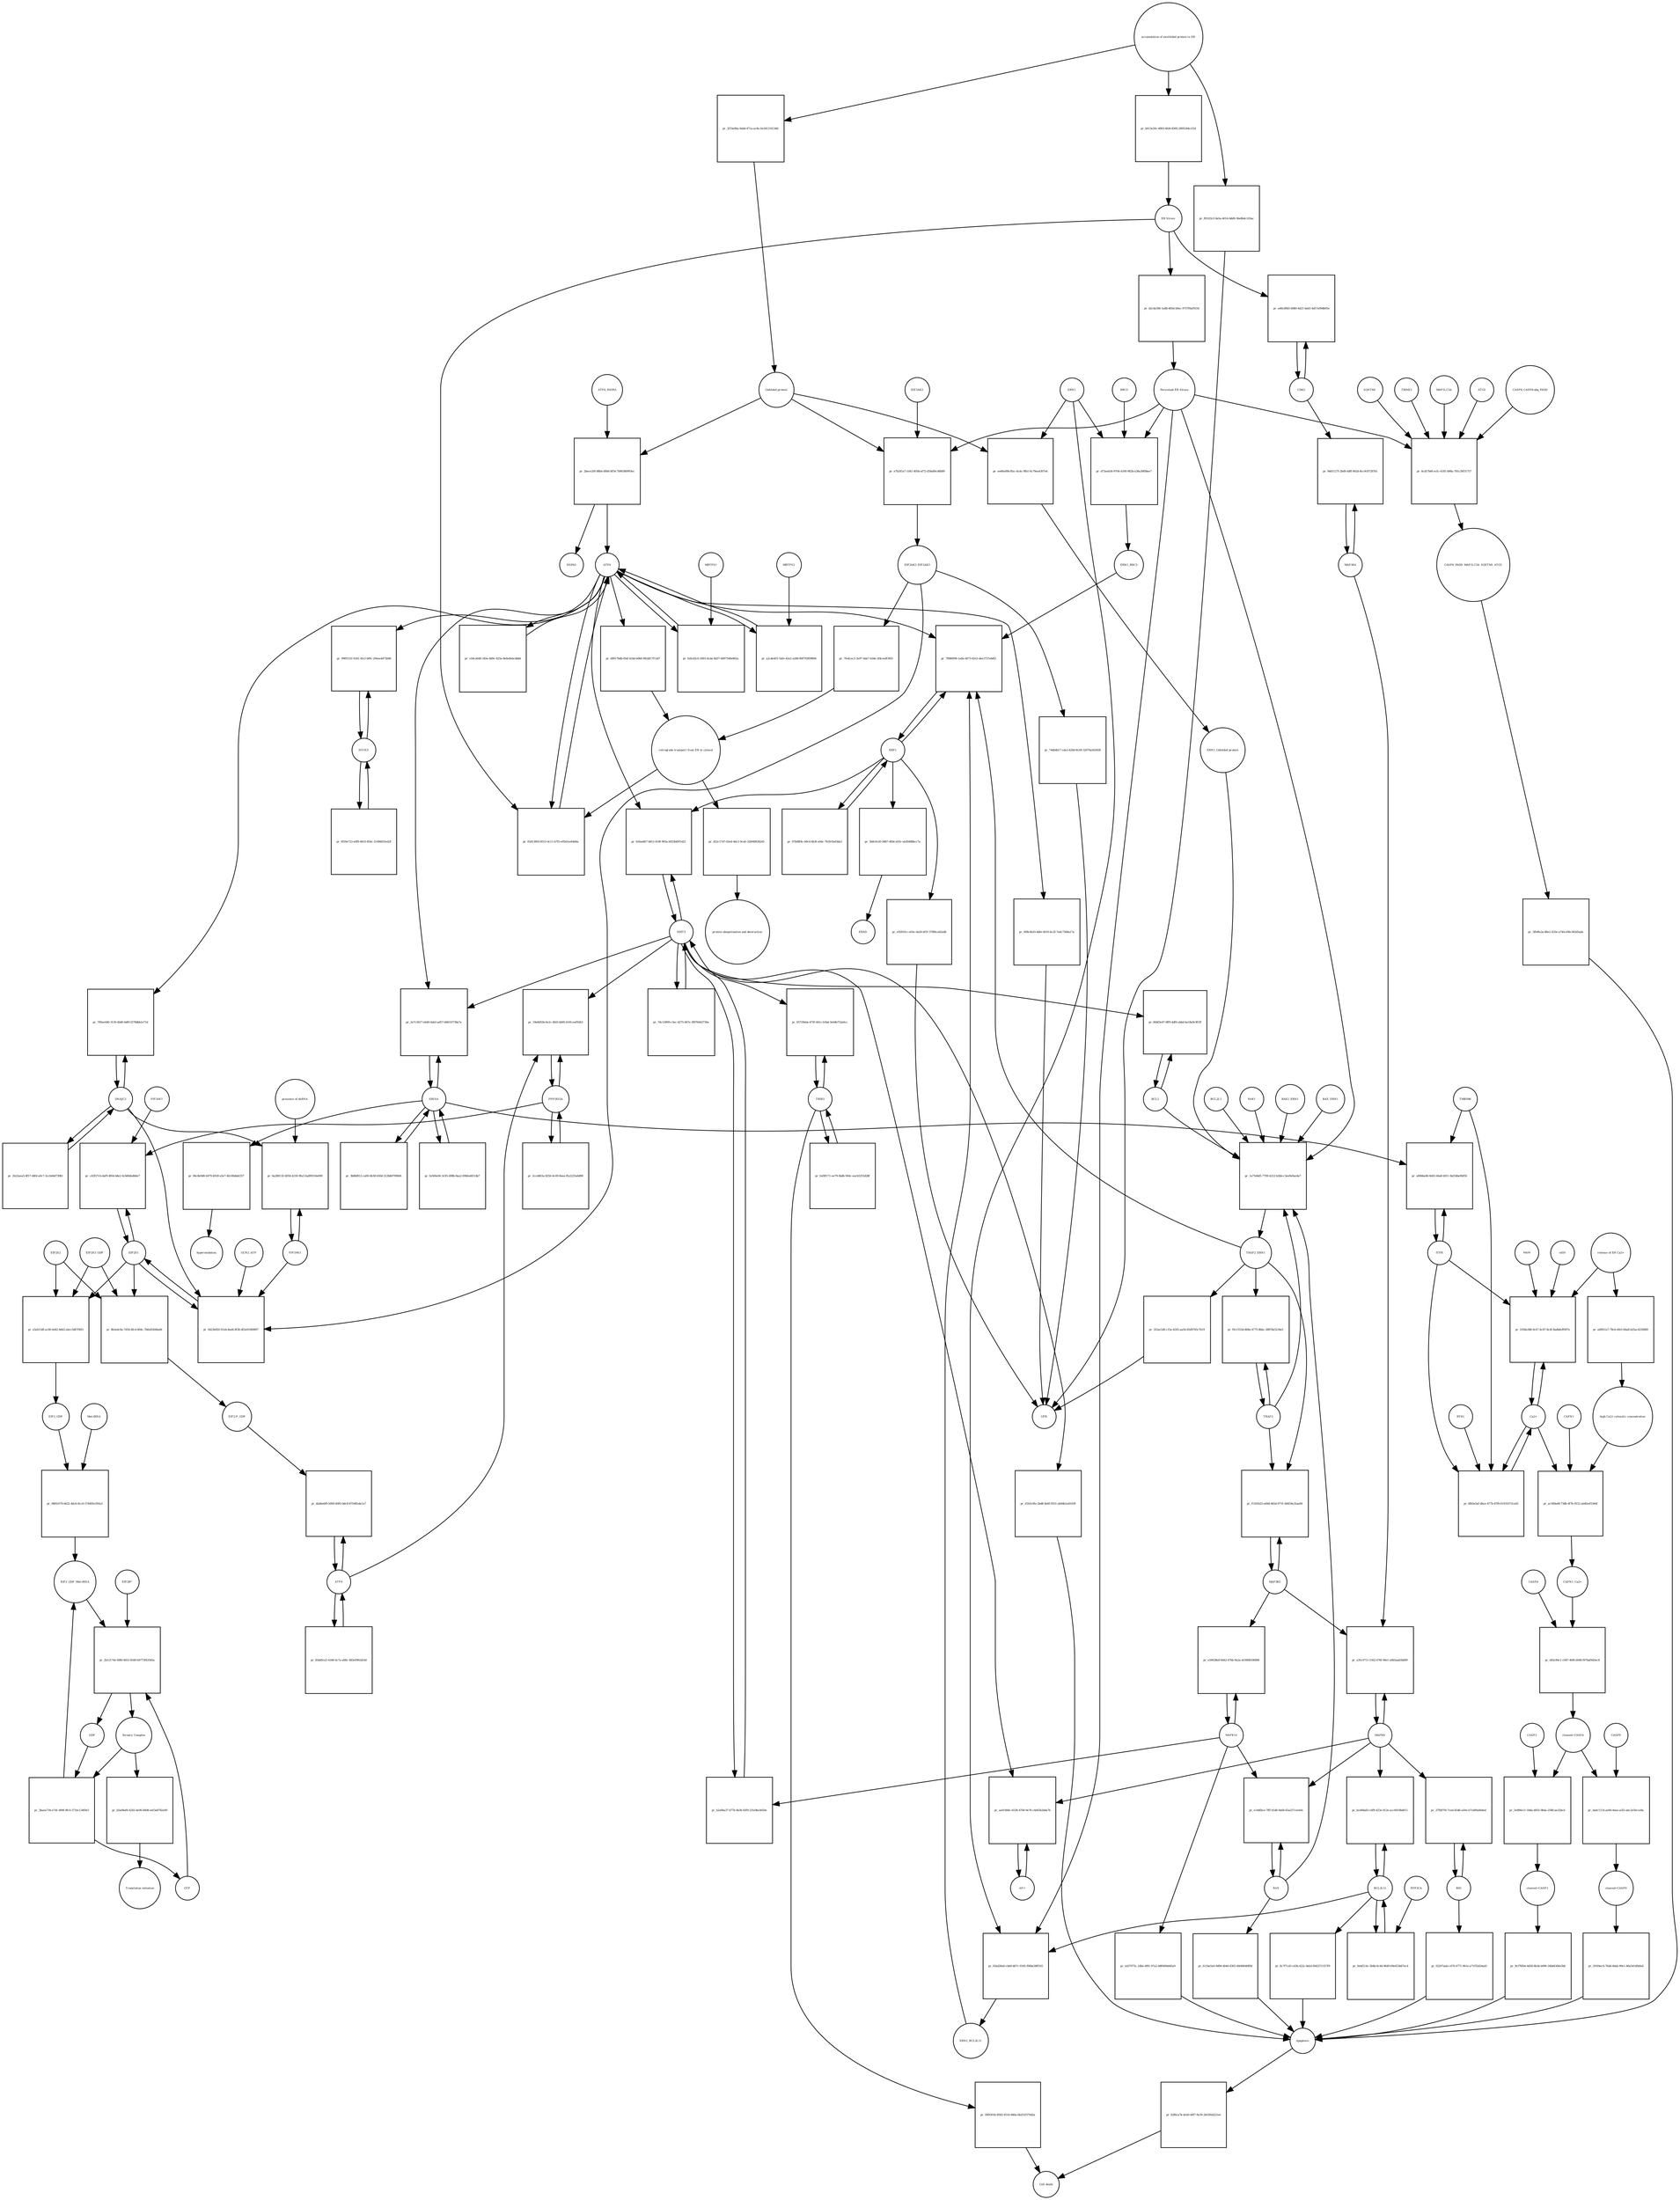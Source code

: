 strict digraph  {
ATF6_HSPA5 [annotation="", bipartite=0, cls=complex, fontsize=4, label=ATF6_HSPA5, shape=circle];
"pr_2bece20f-88b4-480d-bf54-7b90380993ec" [annotation="", bipartite=1, cls=process, fontsize=4, label="pr_2bece20f-88b4-480d-bf54-7b90380993ec", shape=square];
ATF6 [annotation="urn_miriam_hgnc.symbol_ATF6", bipartite=0, cls=macromolecule, fontsize=4, label=ATF6, shape=circle];
HSPA5 [annotation="urn_miriam_hgnc.symbol_HSPA5", bipartite=0, cls=macromolecule, fontsize=4, label=HSPA5, shape=circle];
"Unfolded protein" [annotation="", bipartite=0, cls=macromolecule, fontsize=4, label="Unfolded protein", shape=circle];
ERN1 [annotation="urn_miriam_hgnc.symbol_ERN1", bipartite=0, cls=macromolecule, fontsize=4, label=ERN1, shape=circle];
"pr_ee66e09b-ffac-4cdc-9fb1-6c79ea4307e4" [annotation="", bipartite=1, cls=process, fontsize=4, label="pr_ee66e09b-ffac-4cdc-9fb1-6c79ea4307e4", shape=square];
"ERN1_Unfolded protein" [annotation="", bipartite=0, cls=complex, fontsize=4, label="ERN1_Unfolded protein", shape=circle];
EIF2AK3_EIF2AK3 [annotation="", bipartite=0, cls=complex, fontsize=4, label=EIF2AK3_EIF2AK3, shape=circle];
"pr_7fe4cac3-2e97-4de7-b34e-2f4ceeff3f63" [annotation="", bipartite=1, cls=process, fontsize=4, label="pr_7fe4cac3-2e97-4de7-b34e-2f4ceeff3f63", shape=square];
"retrograde transport from ER to cytosol" [annotation="", bipartite=0, cls=phenotype, fontsize=4, label="retrograde transport from ER to cytosol", shape=circle];
"pr_d9917bdb-f0af-424d-b0b0-982df17f13d7" [annotation="", bipartite=1, cls=process, fontsize=4, label="pr_d9917bdb-f0af-424d-b0b0-982df17f13d7", shape=square];
"pr_d22c17d7-02e4-4dc2-9ca6-32b949f282d5" [annotation="", bipartite=1, cls=process, fontsize=4, label="pr_d22c17d7-02e4-4dc2-9ca6-32b949f282d5", shape=square];
"protein ubiquitination and destruction" [annotation="", bipartite=0, cls=phenotype, fontsize=4, label="protein ubiquitination and destruction", shape=circle];
"pr_1a75d4d5-7709-4212-b2bb-c3ea9e0ae4a7" [annotation="", bipartite=1, cls=process, fontsize=4, label="pr_1a75d4d5-7709-4212-b2bb-c3ea9e0ae4a7", shape=square];
TRAF2_ERN1 [annotation="", bipartite=0, cls=complex, fontsize=4, label=TRAF2_ERN1, shape=circle];
BAK1_ERN1 [annotation="", bipartite=0, cls=complex, fontsize=4, label=BAK1_ERN1, shape=circle];
BAX_ERN1 [annotation="", bipartite=0, cls=complex, fontsize=4, label=BAX_ERN1, shape=circle];
BCL2 [annotation="urn_miriam_hgnc.symbol_BCL2", bipartite=0, cls="nucleic acid feature", fontsize=4, label=BCL2, shape=circle];
BCL2L1 [annotation="urn_miriam_hgnc.symbol_BCL2L1", bipartite=0, cls=macromolecule, fontsize=4, label=BCL2L1, shape=circle];
"Persistant ER Stress" [annotation="", bipartite=0, cls=phenotype, fontsize=4, label="Persistant ER Stress", shape=circle];
BAX [annotation="urn_miriam_hgnc.symbol_BAX", bipartite=0, cls=macromolecule, fontsize=4, label=BAX, shape=circle];
BAK1 [annotation="urn_miriam_hgnc.symbol_BAK1", bipartite=0, cls=macromolecule, fontsize=4, label=BAK1, shape=circle];
TRAF2 [annotation="urn_miriam_hgnc.symbol_TRAF2", bipartite=0, cls=macromolecule, fontsize=4, label=TRAF2, shape=circle];
XBP1 [annotation="urn_miriam_hgnc.symbol_XBP1", bipartite=0, cls=macromolecule, fontsize=4, label=XBP1, shape=circle];
"pr_7f886996-1a8a-4073-82e3-dee3737eb0f2" [annotation="", bipartite=1, cls=process, fontsize=4, label="pr_7f886996-1a8a-4073-82e3-dee3737eb0f2", shape=square];
ERN1_BBC3 [annotation="", bipartite=0, cls=complex, fontsize=4, label=ERN1_BBC3, shape=circle];
ERN1_BCL2L11 [annotation="", bipartite=0, cls=complex, fontsize=4, label=ERN1_BCL2L11, shape=circle];
"pr_97b08f4c-b9c4-4b3f-a0dc-7b341fa63de2" [annotation="", bipartite=1, cls=process, fontsize=4, label="pr_97b08f4c-b9c4-4b3f-a0dc-7b341fa63de2", shape=square];
"pr_3b8c6cd5-9487-4fb4-a93c-ab30488bcc7a" [annotation="", bipartite=1, cls=process, fontsize=4, label="pr_3b8c6cd5-9487-4fb4-a93c-ab30488bcc7a", shape=square];
ERAD [annotation="", bipartite=0, cls=phenotype, fontsize=4, label=ERAD, shape=circle];
"pr_e9291fcc-d1bc-4a50-bf1f-37f80ca42ed6" [annotation="", bipartite=1, cls=process, fontsize=4, label="pr_e9291fcc-d1bc-4a50-bf1f-37f80ca42ed6", shape=square];
UPR [annotation="", bipartite=0, cls=phenotype, fontsize=4, label=UPR, shape=circle];
"pr_f0c1555d-808a-4775-8bbc-38878a5234e5" [annotation="", bipartite=1, cls=process, fontsize=4, label="pr_f0c1555d-808a-4775-8bbc-38878a5234e5", shape=square];
MAPK8 [annotation="urn_miriam_hgnc.symbol_MAPK8", bipartite=0, cls=macromolecule, fontsize=4, label=MAPK8, shape=circle];
"pr_a35c9711-1562-476f-96e1-a0b5aab5bd99" [annotation="", bipartite=1, cls=process, fontsize=4, label="pr_a35c9711-1562-476f-96e1-a0b5aab5bd99", shape=square];
MAP3K4 [annotation="urn_miriam_hgnc.symbol_MAP3K4", bipartite=0, cls=macromolecule, fontsize=4, label=MAP3K4, shape=circle];
MAP3K5 [annotation="urn_miriam_hgnc.symbol_MAP3K5", bipartite=0, cls=macromolecule, fontsize=4, label=MAP3K5, shape=circle];
MAPK14 [annotation="urn_miriam_hgnc.symbol_MAPK14", bipartite=0, cls=macromolecule, fontsize=4, label=MAPK14, shape=circle];
"pr_e59638e8-8442-476b-9a2a-dc9498198498" [annotation="", bipartite=1, cls=process, fontsize=4, label="pr_e59638e8-8442-476b-9a2a-dc9498198498", shape=square];
"pr_ed37975c-1dbe-4f81-97a2-b8f669dd45a9" [annotation="", bipartite=1, cls=process, fontsize=4, label="pr_ed37975c-1dbe-4f81-97a2-b8f669dd45a9", shape=square];
Apoptosis [annotation="", bipartite=0, cls=phenotype, fontsize=4, label=Apoptosis, shape=circle];
DDIT3 [annotation="urn_miriam_hgnc.symbol_DDIT3", bipartite=0, cls=macromolecule, fontsize=4, label=DDIT3, shape=circle];
"pr_b2a9ba37-477b-4b36-83f9-21fa9bcb650e" [annotation="", bipartite=1, cls=process, fontsize=4, label="pr_b2a9ba37-477b-4b36-83f9-21fa9bcb650e", shape=square];
"pr_d1b3c0fa-2bd8-4e6f-9551-ab94b1a41658" [annotation="", bipartite=1, cls=process, fontsize=4, label="pr_d1b3c0fa-2bd8-4e6f-9551-ab94b1a41658", shape=square];
"pr_844f3e47-6ff9-4df0-abbd-ba18a9c9f1ff" [annotation="", bipartite=1, cls=process, fontsize=4, label="pr_844f3e47-6ff9-4df0-abbd-ba18a9c9f1ff", shape=square];
"pr_65d13850-8515-4c11-b7f5-e95d1ee64d4a" [annotation="", bipartite=1, cls=process, fontsize=4, label="pr_65d13850-8515-4c11-b7f5-e95d1ee64d4a", shape=square];
"ER Stress" [annotation="", bipartite=0, cls=phenotype, fontsize=4, label="ER Stress", shape=circle];
"pr_fe6cd2c6-2693-4cda-8d37-d097548e862a" [annotation="", bipartite=1, cls=process, fontsize=4, label="pr_fe6cd2c6-2693-4cda-8d37-d097548e862a", shape=square];
MBTPS1 [annotation="urn_miriam_hgnc.symbol_MBTPS1", bipartite=0, cls=macromolecule, fontsize=4, label=MBTPS1, shape=circle];
"pr_a2cde401-5efe-42e2-a28b-80f793f09894" [annotation="", bipartite=1, cls=process, fontsize=4, label="pr_a2cde401-5efe-42e2-a28b-80f793f09894", shape=square];
MBTPS2 [annotation="urn_miriam_hgnc.symbol_MBTPS2", bipartite=0, cls=macromolecule, fontsize=4, label=MBTPS2, shape=circle];
"pr_c04ca648-345e-4d9c-825a-8e6e8ebcdddd" [annotation="", bipartite=1, cls=process, fontsize=4, label="pr_c04ca648-345e-4d9c-825a-8e6e8ebcdddd", shape=square];
"pr_7dc12909-c3ec-4275-847e-3f876442730a" [annotation="", bipartite=1, cls=process, fontsize=4, label="pr_7dc12909-c3ec-4275-847e-3f876442730a", shape=square];
"pr_fe6aa867-b812-418f-903a-b923b85f1d21" [annotation="", bipartite=1, cls=process, fontsize=4, label="pr_fe6aa867-b812-418f-903a-b923b85f1d21", shape=square];
EIF2S1 [annotation="urn_miriam_hgnc.symbol_EIF2S1", bipartite=0, cls=macromolecule, fontsize=4, label=EIF2S1, shape=circle];
"pr_0423b920-91eb-4ed4-8f36-df2e91069897" [annotation="", bipartite=1, cls=process, fontsize=4, label="pr_0423b920-91eb-4ed4-8f36-df2e91069897", shape=square];
GCN2_ATP [annotation="", bipartite=0, cls=complex, fontsize=4, label=GCN2_ATP, shape=circle];
EIF2AK2 [annotation="urn_miriam_hgnc.symbol_EIF2AK2", bipartite=0, cls=macromolecule, fontsize=4, label=EIF2AK2, shape=circle];
DNAJC3 [annotation="urn_miriam_hgnc.symbol_DNAJC3", bipartite=0, cls=macromolecule, fontsize=4, label=DNAJC3, shape=circle];
EIF2S2 [annotation="urn_miriam_hgnc.symbol_EIF2S2", bipartite=0, cls=macromolecule, fontsize=4, label=EIF2S2, shape=circle];
"pr_a5e615df-ec00-4d42-b6d2-ebcc5d67f493" [annotation="", bipartite=1, cls=process, fontsize=4, label="pr_a5e615df-ec00-4d42-b6d2-ebcc5d67f493", shape=square];
EIF2S3_GDP [annotation="", bipartite=0, cls=complex, fontsize=4, label=EIF2S3_GDP, shape=circle];
EIF2_GDP [annotation="", bipartite=0, cls=complex, fontsize=4, label=EIF2_GDP, shape=circle];
"EIF2_GDP_Met-tRNA" [annotation="", bipartite=0, cls=complex, fontsize=4, label="EIF2_GDP_Met-tRNA", shape=circle];
"pr_2b12174e-00f6-4815-8349-b9773f43565a" [annotation="", bipartite=1, cls=process, fontsize=4, label="pr_2b12174e-00f6-4815-8349-b9773f43565a", shape=square];
"Ternary Complex" [annotation="", bipartite=0, cls=complex, fontsize=4, label="Ternary Complex", shape=circle];
"EIF2B*" [annotation="", bipartite=0, cls=complex, fontsize=4, label="EIF2B*", shape=circle];
GTP [annotation="urn_miriam_obo.chebi_CHEBI%3A57600", bipartite=0, cls="simple chemical", fontsize=4, label=GTP, shape=circle];
GDP [annotation="urn_miriam_obo.chebi_CHEBI%3A65180", bipartite=0, cls="simple chemical", fontsize=4, label=GDP, shape=circle];
"pr_3baea734-e7d1-499f-9fc0-371bc134f0e5" [annotation="", bipartite=1, cls=process, fontsize=4, label="pr_3baea734-e7d1-499f-9fc0-371bc134f0e5", shape=square];
ATF4 [annotation="urn_miriam_hgnc.symbol_ATF4", bipartite=0, cls=macromolecule, fontsize=4, label=ATF4, shape=circle];
"pr_dab6e6f9-5000-4083-bdc8-8754ffede1a7" [annotation="", bipartite=1, cls=process, fontsize=4, label="pr_dab6e6f9-5000-4083-bdc8-8754ffede1a7", shape=square];
"EIF2-P_GDP" [annotation="", bipartite=0, cls=complex, fontsize=4, label="EIF2-P_GDP", shape=circle];
"pr_85dd0ca5-4346-4c7a-a68c-483e0992dcb0" [annotation="", bipartite=1, cls=process, fontsize=4, label="pr_85dd0ca5-4346-4c7a-a68c-483e0992dcb0", shape=square];
PPP1R15A [annotation="urn_miriam_hgnc.symbol_PPP1R15A", bipartite=0, cls=macromolecule, fontsize=4, label=PPP1R15A, shape=circle];
"pr_19e8d55b-6e1c-4fd3-bb95-fe91ceef92b3" [annotation="", bipartite=1, cls=process, fontsize=4, label="pr_19e8d55b-6e1c-4fd3-bb95-fe91ceef92b3", shape=square];
"pr_2ccd463a-8256-4c49-8eea-ffa2225a6d98" [annotation="", bipartite=1, cls=process, fontsize=4, label="pr_2ccd463a-8256-4c49-8eea-ffa2225a6d98", shape=square];
"pr_b5a08af6-4283-4e96-8408-eef3a8782a99" [annotation="", bipartite=1, cls=process, fontsize=4, label="pr_b5a08af6-4283-4e96-8408-eef3a8782a99", shape=square];
"Translation initiation" [annotation="", bipartite=0, cls=phenotype, fontsize=4, label="Translation initiation", shape=circle];
"pr_f1501b25-a69d-465d-9731-8d459a35ae84" [annotation="", bipartite=1, cls=process, fontsize=4, label="pr_f1501b25-a69d-465d-9731-8d459a35ae84", shape=square];
ERO1A [annotation="urn_miriam_hgnc.symbol_ERO1A", bipartite=0, cls=macromolecule, fontsize=4, label=ERO1A, shape=circle];
"pr_2e7c5617-eb40-4ab3-ad57-b8431f738a7a" [annotation="", bipartite=1, cls=process, fontsize=4, label="pr_2e7c5617-eb40-4ab3-ad57-b8431f738a7a", shape=square];
"pr_fa566e04-3c85-498b-8aa2-69bfad4514b7" [annotation="", bipartite=1, cls=process, fontsize=4, label="pr_fa566e04-3c85-498b-8aa2-69bfad4514b7", shape=square];
"pr_c43f27cb-daf9-4f64-b8e2-6cb60da4b6e7" [annotation="", bipartite=1, cls=process, fontsize=4, label="pr_c43f27cb-daf9-4f64-b8e2-6cb60da4b6e7", shape=square];
EIF2AK1 [annotation="urn_miriam_hgnc.symbol_EIF2AK1", bipartite=0, cls=macromolecule, fontsize=4, label=EIF2AK1, shape=circle];
"pr_e14dfbce-7fff-41d0-9a6b-65a257ceefeb" [annotation="", bipartite=1, cls=process, fontsize=4, label="pr_e14dfbce-7fff-41d0-9a6b-65a257ceefeb", shape=square];
"pr_611be5e0-9d94-4b44-8305-4bf48640ffbf" [annotation="", bipartite=1, cls=process, fontsize=4, label="pr_611be5e0-9d94-4b44-8305-4bf48640ffbf", shape=square];
"Ca2+" [annotation="urn_miriam_obo.chebi_CHEBI%3A29108", bipartite=0, cls="simple chemical", fontsize=4, label="Ca2+", shape=circle];
"pr_1058a388-0c67-4c87-8c4f-8adbdcff097e" [annotation="", bipartite=1, cls=process, fontsize=4, label="pr_1058a388-0c67-4c87-8c4f-8adbdcff097e", shape=square];
"release of ER Ca2+" [annotation="", bipartite=0, cls=phenotype, fontsize=4, label="release of ER Ca2+", shape=circle];
ITPR [annotation="urn_miriam_hgnc.symbol_ITPR1|urn_miriam_hgnc.symbol_ITPR2|urn_miriam_hgnc.symbol_ITPR3", bipartite=0, cls=macromolecule, fontsize=4, label=ITPR, shape=circle];
MAM [annotation="", bipartite=0, cls=phenotype, fontsize=4, label=MAM, shape=circle];
s619 [annotation="", bipartite=0, cls=complex, fontsize=4, label=s619, shape=circle];
"pr_9dd1127f-2bd9-4dff-802d-8cc9c87287b1" [annotation="", bipartite=1, cls=process, fontsize=4, label="pr_9dd1127f-2bd9-4dff-802d-8cc9c87287b1", shape=square];
CDK5 [annotation="urn_miriam_hgnc.symbol_CDK5", bipartite=0, cls=macromolecule, fontsize=4, label=CDK5, shape=circle];
"pr_ed6cd9b5-b086-4d21-beb5-4d57a99db95e" [annotation="", bipartite=1, cls="uncertain process", fontsize=4, label="pr_ed6cd9b5-b086-4d21-beb5-4d57a99db95e", shape=square];
"pr_62f6ca7b-dcb0-40f7-9e30-2fe595d221ee" [annotation="", bipartite=1, cls=process, fontsize=4, label="pr_62f6ca7b-dcb0-40f7-9e30-2fe595d221ee", shape=square];
"Cell death" [annotation="", bipartite=0, cls=phenotype, fontsize=4, label="Cell death", shape=circle];
"pr_6fb5e5af-dbce-477b-87f6-61931072ca92" [annotation="", bipartite=1, cls=process, fontsize=4, label="pr_6fb5e5af-dbce-477b-87f6-61931072ca92", shape=square];
TMBIM6 [annotation="urn_miriam_hgnc.symbol_TMBIM6", bipartite=0, cls=macromolecule, fontsize=4, label=TMBIM6, shape=circle];
RYR1 [annotation="urn_miriam_hgnc.symbol_RYR1", bipartite=0, cls=macromolecule, fontsize=4, label=RYR1, shape=circle];
EIF2AK3 [annotation="urn_miriam_hgnc.symbol_EIF2AK3", bipartite=0, cls=macromolecule, fontsize=4, label=EIF2AK3, shape=circle];
"pr_e7b241a7-1d41-405b-af72-d58a80cd6b89" [annotation="", bipartite=1, cls=process, fontsize=4, label="pr_e7b241a7-1d41-405b-af72-d58a80cd6b89", shape=square];
"pr_84c8e9d6-4479-4928-a5e7-4b149ddaf257" [annotation="", bipartite=1, cls=process, fontsize=4, label="pr_84c8e9d6-4479-4928-a5e7-4b149ddaf257", shape=square];
hyperoxidation [annotation="", bipartite=0, cls=phenotype, fontsize=4, label=hyperoxidation, shape=circle];
"pr_3b8bf812-ca00-4b38-b50d-312b8d709666" [annotation="", bipartite=1, cls=process, fontsize=4, label="pr_3b8bf812-ca00-4b38-b50d-312b8d709666", shape=square];
"pr_d2cda306-1a8b-485d-b9ac-9757f0af9334" [annotation="", bipartite=1, cls=process, fontsize=4, label="pr_d2cda306-1a8b-485d-b9ac-9757f0af9334", shape=square];
"CASP8_CASP8-ubq_FADD" [annotation="", bipartite=0, cls=complex, fontsize=4, label="CASP8_CASP8-ubq_FADD", shape=circle];
"pr_6cd57b6f-ecfc-4181-b98a-781c26f31757" [annotation="", bipartite=1, cls=process, fontsize=4, label="pr_6cd57b6f-ecfc-4181-b98a-781c26f31757", shape=square];
"SQSTM1 " [annotation="urn_miriam_hgnc.symbol_SQSTM1", bipartite=0, cls=macromolecule, fontsize=4, label="SQSTM1 ", shape=circle];
CASP8_FADD_MAP1LC3A_SQSTM1_ATG5 [annotation="", bipartite=0, cls=complex, fontsize=4, label=CASP8_FADD_MAP1LC3A_SQSTM1_ATG5, shape=circle];
TRIM13 [annotation="urn_miriam_hgnc.symbol_TRIM13", bipartite=0, cls=macromolecule, fontsize=4, label=TRIM13, shape=circle];
MAP1LC3A [annotation="urn_miriam_hgnc.symbol_MAP1LC3A", bipartite=0, cls=macromolecule, fontsize=4, label=MAP1LC3A, shape=circle];
ATG5 [annotation="urn_miriam_hgnc.symbol_ATG5", bipartite=0, cls=macromolecule, fontsize=4, label=ATG5, shape=circle];
"pr_5fb9fa2a-86e2-435e-a744-e96c382d5ada" [annotation="", bipartite=1, cls=process, fontsize=4, label="pr_5fb9fa2a-86e2-435e-a744-e96c382d5ada", shape=square];
"AP-1" [annotation="urn_miriam_hgnc.symbol_FOS|urn_miriam_hgnc.symbol_FOSB|urn_miriam_hgnc.symbol_FOSL1|urn_miriam_hgnc.symbol_FOSL2|urn_miriam_hgnc.symbol_JUN|urn_miriam_hgnc.symbol_JUNB|urn_miriam_hgnc.symbol_JUND", bipartite=0, cls=macromolecule, fontsize=4, label="AP-1", shape=circle];
"pr_aa9149dc-6538-4706-9e76-c4d43b3dda7b" [annotation="", bipartite=1, cls=process, fontsize=4, label="pr_aa9149dc-6538-4706-9e76-c4d43b3dda7b", shape=square];
"pr_6a288132-6058-4218-9fa3-fad99316e690" [annotation="", bipartite=1, cls=process, fontsize=4, label="pr_6a288132-6058-4218-9fa3-fad99316e690", shape=square];
"presence of dsRNA" [annotation="", bipartite=0, cls=phenotype, fontsize=4, label="presence of dsRNA", shape=circle];
"Met-tRNA" [annotation="urn_miriam_hgnc_HGNC%3A34779", bipartite=0, cls="nucleic acid feature", fontsize=4, label="Met-tRNA", shape=circle];
"pr_98f41070-6622-4dc6-8cc0-574405e393a3" [annotation="", bipartite=1, cls=process, fontsize=4, label="pr_98f41070-6622-4dc6-8cc0-574405e393a3", shape=square];
"pr_8b3edc4e-7d54-4fc4-804c-7b6e83448a48" [annotation="", bipartite=1, cls=process, fontsize=4, label="pr_8b3edc4e-7d54-4fc4-804c-7b6e83448a48", shape=square];
"accumulation of misfolded protein in ER" [annotation="", bipartite=0, cls=phenotype, fontsize=4, label="accumulation of misfolded protein in ER", shape=circle];
"pr_2f33a9ba-9abd-471a-ac4e-0a34121613dd" [annotation="", bipartite=1, cls=process, fontsize=4, label="pr_2f33a9ba-9abd-471a-ac4e-0a34121613dd", shape=square];
"pr_b013e20c-4893-4fe8-8360-2895244ccf1d" [annotation="", bipartite=1, cls=process, fontsize=4, label="pr_b013e20c-4893-4fe8-8360-2895244ccf1d", shape=square];
"pr_f831f2cf-0a5a-4014-b8d9-36e8b4c103ac" [annotation="", bipartite=1, cls=process, fontsize=4, label="pr_f831f2cf-0a5a-4014-b8d9-36e8b4c103ac", shape=square];
"pr_74db4b17-cda3-429d-8c69-32070a565658" [annotation="", bipartite=1, cls=process, fontsize=4, label="pr_74db4b17-cda3-429d-8c69-32070a565658", shape=square];
"pr_352ac5df-c15e-4245-aa54-85d9745c7b19" [annotation="", bipartite=1, cls=process, fontsize=4, label="pr_352ac5df-c15e-4245-aa54-85d9745c7b19", shape=square];
"pr_008c4b10-4dfe-4010-bc2f-7edc7368a17a" [annotation="", bipartite=1, cls=process, fontsize=4, label="pr_008c4b10-4dfe-4010-bc2f-7edc7368a17a", shape=square];
BCL2L11 [annotation="urn_miriam_hgnc.symbol_BCL2L11", bipartite=0, cls=macromolecule, fontsize=4, label=BCL2L11, shape=circle];
"pr_bcd48a83-c6f9-423e-912e-acc6019bd015" [annotation="", bipartite=1, cls=process, fontsize=4, label="pr_bcd48a83-c6f9-423e-912e-acc6019bd015", shape=square];
BID [annotation="urn_miriam_hgnc.symbol_BID", bipartite=0, cls=macromolecule, fontsize=4, label=BID, shape=circle];
"pr_37fb97f4-7ced-45d6-a50e-b7cb89a4b4ed" [annotation="", bipartite=1, cls=process, fontsize=4, label="pr_37fb97f4-7ced-45d6-a50e-b7cb89a4b4ed", shape=square];
"pr_8c7f7cd3-cd3b-422c-8eb3-fb4257c557f9" [annotation="", bipartite=1, cls=process, fontsize=4, label="pr_8c7f7cd3-cd3b-422c-8eb3-fb4257c557f9", shape=square];
"pr_02207aab-c476-4771-961e-a71f55d24ad3" [annotation="", bipartite=1, cls=process, fontsize=4, label="pr_02207aab-c476-4771-961e-a71f55d24ad3", shape=square];
"pr_63ad26a6-cbb9-467c-9345-f96ba38ff165" [annotation="", bipartite=1, cls=process, fontsize=4, label="pr_63ad26a6-cbb9-467c-9345-f96ba38ff165", shape=square];
"pr_d73aeb34-9704-4100-982b-a38a36f6bee7" [annotation="", bipartite=1, cls=process, fontsize=4, label="pr_d73aeb34-9704-4100-982b-a38a36f6bee7", shape=square];
BBC3 [annotation="urn_miriam_hgnc.symbol_BBC3", bipartite=0, cls=macromolecule, fontsize=4, label=BBC3, shape=circle];
"pr_0ebf214c-5b4b-4c44-9649-69e453b67ec4" [annotation="", bipartite=1, cls=process, fontsize=4, label="pr_0ebf214c-5b4b-4c44-9649-69e453b67ec4", shape=square];
PPP2CA [annotation="urn_miriam_hgnc.symbol_PPP2CA", bipartite=0, cls=macromolecule, fontsize=4, label=PPP2CA, shape=circle];
TRIB3 [annotation="urn_miriam_hgnc.symbol_TRIB3", bipartite=0, cls=macromolecule, fontsize=4, label=TRIB3, shape=circle];
"pr_65729ebe-475f-441c-b1bd-3eb4b752a0cc" [annotation="", bipartite=1, cls=process, fontsize=4, label="pr_65729ebe-475f-441c-b1bd-3eb4b752a0cc", shape=square];
"pr_fa09f171-ee79-4bdb-944c-eacb5255d28f" [annotation="", bipartite=1, cls=process, fontsize=4, label="pr_fa09f171-ee79-4bdb-944c-eacb5255d28f", shape=square];
"pr_f4f9301b-8582-4516-846a-6b251f370d2a" [annotation="", bipartite=1, cls=process, fontsize=4, label="pr_f4f9301b-8582-4516-846a-6b251f370d2a", shape=square];
"pr_a0f851a7-78cb-40cf-84a8-b25ac4250689" [annotation="", bipartite=1, cls=process, fontsize=4, label="pr_a0f851a7-78cb-40cf-84a8-b25ac4250689", shape=square];
"high Ca2+ cytosolic concentration" [annotation="", bipartite=0, cls=phenotype, fontsize=4, label="high Ca2+ cytosolic concentration", shape=circle];
"pr_785ee440-3130-4b40-bdf0-f278dbb1e71d" [annotation="", bipartite=1, cls=process, fontsize=4, label="pr_785ee440-3130-4b40-bdf0-f278dbb1e71d", shape=square];
"pr_2b22aea5-4f57-46fd-a0c7-3ccb44d739fd" [annotation="", bipartite=1, cls=process, fontsize=4, label="pr_2b22aea5-4f57-46fd-a0c7-3ccb44d739fd", shape=square];
"pr_a80bbe46-6d43-44a8-b911-8af34be9bf56" [annotation="", bipartite=1, cls=process, fontsize=4, label="pr_a80bbe46-6d43-44a8-b911-8af34be9bf56", shape=square];
CASP4 [annotation="urn_miriam_hgnc.symbol_CASP4", bipartite=0, cls=macromolecule, fontsize=4, label=CASP4, shape=circle];
"pr_d45c84c1-c087-46f6-b046-f97baf9d3ec8" [annotation="", bipartite=1, cls=process, fontsize=4, label="pr_d45c84c1-c087-46f6-b046-f97baf9d3ec8", shape=square];
"cleaved~CASP4" [annotation="urn_miriam_hgnc.symbol_CASP4", bipartite=0, cls=macromolecule, fontsize=4, label="cleaved~CASP4", shape=circle];
"CAPN1_Ca2+" [annotation="", bipartite=0, cls=complex, fontsize=4, label="CAPN1_Ca2+", shape=circle];
CASP3 [annotation="urn_miriam_hgnc.symbol_CASP3", bipartite=0, cls=macromolecule, fontsize=4, label=CASP3, shape=circle];
"pr_3e896e11-1b8a-4855-9bda-258fcae32bcd" [annotation="", bipartite=1, cls=process, fontsize=4, label="pr_3e896e11-1b8a-4855-9bda-258fcae32bcd", shape=square];
"cleaved~CASP3" [annotation="urn_miriam_hgnc.symbol_CASP3", bipartite=0, cls=macromolecule, fontsize=4, label="cleaved~CASP3", shape=circle];
CASP9 [annotation="urn_miriam_hgnc.symbol_CSAP9", bipartite=0, cls=macromolecule, fontsize=4, label=CASP9, shape=circle];
"pr_dadc1114-ae84-4eea-a5f3-abc2e56cce8a" [annotation="", bipartite=1, cls=process, fontsize=4, label="pr_dadc1114-ae84-4eea-a5f3-abc2e56cce8a", shape=square];
"cleaved~CASP9" [annotation="urn_miriam_hgnc.symbol_CASP9", bipartite=0, cls=macromolecule, fontsize=4, label="cleaved~CASP9", shape=circle];
CAPN1 [annotation="urn_miriam_hgnc.symbol_CAPN1", bipartite=0, cls=macromolecule, fontsize=4, label=CAPN1, shape=circle];
"pr_ac369a48-73db-4f7b-9152-ab4feef5344f" [annotation="", bipartite=1, cls=process, fontsize=4, label="pr_ac369a48-73db-4f7b-9152-ab4feef5344f", shape=square];
"pr_9cf76fb4-4d58-4b3d-b996-348d4306e5b6" [annotation="", bipartite=1, cls=process, fontsize=4, label="pr_9cf76fb4-4d58-4b3d-b996-348d4306e5b6", shape=square];
"pr_291f4ec9-76dd-4bab-99e1-86a5d14fb0e6" [annotation="", bipartite=1, cls=process, fontsize=4, label="pr_291f4ec9-76dd-4bab-99e1-86a5d14fb0e6", shape=square];
HYOU1 [annotation="urn_miriam_hgnc.symbol_HYOU1", bipartite=0, cls=macromolecule, fontsize=4, label=HYOU1, shape=circle];
"pr_99f9151f-9241-45cf-bf9c-29eee4475b9d" [annotation="", bipartite=1, cls=process, fontsize=4, label="pr_99f9151f-9241-45cf-bf9c-29eee4475b9d", shape=square];
"pr_f050e723-a0f9-4833-854c-3149d035ed2f" [annotation="", bipartite=1, cls=process, fontsize=4, label="pr_f050e723-a0f9-4833-854c-3149d035ed2f", shape=square];
ATF6_HSPA5 -> "pr_2bece20f-88b4-480d-bf54-7b90380993ec"  [annotation="", interaction_type=consumption];
"pr_2bece20f-88b4-480d-bf54-7b90380993ec" -> ATF6  [annotation="", interaction_type=production];
"pr_2bece20f-88b4-480d-bf54-7b90380993ec" -> HSPA5  [annotation="", interaction_type=production];
ATF6 -> "pr_d9917bdb-f0af-424d-b0b0-982df17f13d7"  [annotation="", interaction_type=consumption];
ATF6 -> "pr_7f886996-1a8a-4073-82e3-dee3737eb0f2"  [annotation="urn_miriam_pubmed_26587781|urn_miriam_pubmed_23430059", interaction_type=catalysis];
ATF6 -> "pr_65d13850-8515-4c11-b7f5-e95d1ee64d4a"  [annotation="", interaction_type=consumption];
ATF6 -> "pr_fe6cd2c6-2693-4cda-8d37-d097548e862a"  [annotation="", interaction_type=consumption];
ATF6 -> "pr_a2cde401-5efe-42e2-a28b-80f793f09894"  [annotation="", interaction_type=consumption];
ATF6 -> "pr_c04ca648-345e-4d9c-825a-8e6e8ebcdddd"  [annotation="", interaction_type=consumption];
ATF6 -> "pr_fe6aa867-b812-418f-903a-b923b85f1d21"  [annotation="urn_miriam_pubmed_26587781|urn_miriam_pubmed_17991856|urn_miriam_pubmed_28843399", interaction_type=catalysis];
ATF6 -> "pr_2e7c5617-eb40-4ab3-ad57-b8431f738a7a"  [annotation="urn_miriam_pubmed_23850759|urn_miriam_pubmed_25387528", interaction_type=catalysis];
ATF6 -> "pr_008c4b10-4dfe-4010-bc2f-7edc7368a17a"  [annotation="", interaction_type=consumption];
ATF6 -> "pr_785ee440-3130-4b40-bdf0-f278dbb1e71d"  [annotation="urn_miriam_pubmed_12601012|urn_miriam_pubmed_18360008", interaction_type=catalysis];
ATF6 -> "pr_99f9151f-9241-45cf-bf9c-29eee4475b9d"  [annotation=urn_miriam_pubmed_18360008, interaction_type=catalysis];
"Unfolded protein" -> "pr_2bece20f-88b4-480d-bf54-7b90380993ec"  [annotation="urn_miriam_pubmed_19509052|urn_miriam_pubmed_12847084|urn_miriam_pubmed_23850759", interaction_type=catalysis];
"Unfolded protein" -> "pr_ee66e09b-ffac-4cdc-9fb1-6c79ea4307e4"  [annotation="", interaction_type=consumption];
"Unfolded protein" -> "pr_e7b241a7-1d41-405b-af72-d58a80cd6b89"  [annotation=urn_miriam_pubmed_17991856, interaction_type=catalysis];
ERN1 -> "pr_ee66e09b-ffac-4cdc-9fb1-6c79ea4307e4"  [annotation="", interaction_type=consumption];
ERN1 -> "pr_63ad26a6-cbb9-467c-9345-f96ba38ff165"  [annotation="", interaction_type=consumption];
ERN1 -> "pr_d73aeb34-9704-4100-982b-a38a36f6bee7"  [annotation="", interaction_type=consumption];
"pr_ee66e09b-ffac-4cdc-9fb1-6c79ea4307e4" -> "ERN1_Unfolded protein"  [annotation="", interaction_type=production];
"ERN1_Unfolded protein" -> "pr_1a75d4d5-7709-4212-b2bb-c3ea9e0ae4a7"  [annotation="", interaction_type=consumption];
EIF2AK3_EIF2AK3 -> "pr_7fe4cac3-2e97-4de7-b34e-2f4ceeff3f63"  [annotation="", interaction_type=consumption];
EIF2AK3_EIF2AK3 -> "pr_0423b920-91eb-4ed4-8f36-df2e91069897"  [annotation="urn_miriam_pubmed_12667446|urn_miriam_pubmed_16246152|urn_miriam_pubmed_12601012|urn_miriam_pubmed_23850759|urn_miriam_pubmed_18360008|urn_miriam_pubmed_26587781", interaction_type=catalysis];
EIF2AK3_EIF2AK3 -> "pr_74db4b17-cda3-429d-8c69-32070a565658"  [annotation="", interaction_type=consumption];
"pr_7fe4cac3-2e97-4de7-b34e-2f4ceeff3f63" -> "retrograde transport from ER to cytosol"  [annotation="", interaction_type=production];
"retrograde transport from ER to cytosol" -> "pr_d22c17d7-02e4-4dc2-9ca6-32b949f282d5"  [annotation="", interaction_type=consumption];
"retrograde transport from ER to cytosol" -> "pr_65d13850-8515-4c11-b7f5-e95d1ee64d4a"  [annotation="urn_miriam_pubmed_18360008|urn_miriam_pubmed_17991856|urn_miriam_pubmed_26587781|urn_miriam_pubmed_12847084", interaction_type=inhibition];
"pr_d9917bdb-f0af-424d-b0b0-982df17f13d7" -> "retrograde transport from ER to cytosol"  [annotation="", interaction_type=production];
"pr_d22c17d7-02e4-4dc2-9ca6-32b949f282d5" -> "protein ubiquitination and destruction"  [annotation="", interaction_type=production];
"pr_1a75d4d5-7709-4212-b2bb-c3ea9e0ae4a7" -> TRAF2_ERN1  [annotation="", interaction_type=production];
TRAF2_ERN1 -> "pr_7f886996-1a8a-4073-82e3-dee3737eb0f2"  [annotation="urn_miriam_pubmed_26587781|urn_miriam_pubmed_23430059", interaction_type=catalysis];
TRAF2_ERN1 -> "pr_f0c1555d-808a-4775-8bbc-38878a5234e5"  [annotation=urn_miriam_pubmed_23850759, interaction_type=catalysis];
TRAF2_ERN1 -> "pr_f1501b25-a69d-465d-9731-8d459a35ae84"  [annotation=urn_miriam_pubmed_23850759, interaction_type=catalysis];
TRAF2_ERN1 -> "pr_352ac5df-c15e-4245-aa54-85d9745c7b19"  [annotation="", interaction_type=consumption];
BAK1_ERN1 -> "pr_1a75d4d5-7709-4212-b2bb-c3ea9e0ae4a7"  [annotation="urn_miriam_pubmed_23850759|urn_miriam_pubmed_23430059|urn_miriam_pubmed_26587781", interaction_type=catalysis];
BAX_ERN1 -> "pr_1a75d4d5-7709-4212-b2bb-c3ea9e0ae4a7"  [annotation="urn_miriam_pubmed_23850759|urn_miriam_pubmed_23430059|urn_miriam_pubmed_26587781", interaction_type=catalysis];
BCL2 -> "pr_1a75d4d5-7709-4212-b2bb-c3ea9e0ae4a7"  [annotation="urn_miriam_pubmed_23850759|urn_miriam_pubmed_23430059|urn_miriam_pubmed_26587781", interaction_type=inhibition];
BCL2 -> "pr_844f3e47-6ff9-4df0-abbd-ba18a9c9f1ff"  [annotation="", interaction_type=consumption];
BCL2L1 -> "pr_1a75d4d5-7709-4212-b2bb-c3ea9e0ae4a7"  [annotation="urn_miriam_pubmed_23850759|urn_miriam_pubmed_23430059|urn_miriam_pubmed_26587781", interaction_type=inhibition];
"Persistant ER Stress" -> "pr_1a75d4d5-7709-4212-b2bb-c3ea9e0ae4a7"  [annotation="urn_miriam_pubmed_23850759|urn_miriam_pubmed_23430059|urn_miriam_pubmed_26587781", interaction_type=inhibition];
"Persistant ER Stress" -> "pr_e7b241a7-1d41-405b-af72-d58a80cd6b89"  [annotation=urn_miriam_pubmed_17991856, interaction_type=catalysis];
"Persistant ER Stress" -> "pr_6cd57b6f-ecfc-4181-b98a-781c26f31757"  [annotation=urn_miriam_pubmed_17991856, interaction_type=catalysis];
"Persistant ER Stress" -> "pr_63ad26a6-cbb9-467c-9345-f96ba38ff165"  [annotation="urn_miriam_pubmed_23850759|urn_miriam_pubmed_23430059|urn_miriam_pubmed_26587781", interaction_type=inhibition];
"Persistant ER Stress" -> "pr_d73aeb34-9704-4100-982b-a38a36f6bee7"  [annotation="urn_miriam_pubmed_23430059|urn_miriam_pubmed_17991856", interaction_type=inhibition];
BAX -> "pr_1a75d4d5-7709-4212-b2bb-c3ea9e0ae4a7"  [annotation="urn_miriam_pubmed_23850759|urn_miriam_pubmed_23430059|urn_miriam_pubmed_26587781", interaction_type=catalysis];
BAX -> "pr_e14dfbce-7fff-41d0-9a6b-65a257ceefeb"  [annotation="", interaction_type=consumption];
BAX -> "pr_611be5e0-9d94-4b44-8305-4bf48640ffbf"  [annotation="", interaction_type=consumption];
BAK1 -> "pr_1a75d4d5-7709-4212-b2bb-c3ea9e0ae4a7"  [annotation="urn_miriam_pubmed_23850759|urn_miriam_pubmed_23430059|urn_miriam_pubmed_26587781", interaction_type=catalysis];
TRAF2 -> "pr_1a75d4d5-7709-4212-b2bb-c3ea9e0ae4a7"  [annotation="", interaction_type=consumption];
TRAF2 -> "pr_f0c1555d-808a-4775-8bbc-38878a5234e5"  [annotation="", interaction_type=consumption];
TRAF2 -> "pr_f1501b25-a69d-465d-9731-8d459a35ae84"  [annotation=urn_miriam_pubmed_23850759, interaction_type=catalysis];
XBP1 -> "pr_7f886996-1a8a-4073-82e3-dee3737eb0f2"  [annotation="", interaction_type=consumption];
XBP1 -> "pr_97b08f4c-b9c4-4b3f-a0dc-7b341fa63de2"  [annotation="", interaction_type=consumption];
XBP1 -> "pr_3b8c6cd5-9487-4fb4-a93c-ab30488bcc7a"  [annotation="", interaction_type=consumption];
XBP1 -> "pr_e9291fcc-d1bc-4a50-bf1f-37f80ca42ed6"  [annotation="", interaction_type=consumption];
XBP1 -> "pr_fe6aa867-b812-418f-903a-b923b85f1d21"  [annotation="urn_miriam_pubmed_26587781|urn_miriam_pubmed_17991856|urn_miriam_pubmed_28843399", interaction_type=catalysis];
"pr_7f886996-1a8a-4073-82e3-dee3737eb0f2" -> XBP1  [annotation="", interaction_type=production];
ERN1_BBC3 -> "pr_7f886996-1a8a-4073-82e3-dee3737eb0f2"  [annotation="urn_miriam_pubmed_26587781|urn_miriam_pubmed_23430059", interaction_type=catalysis];
ERN1_BCL2L11 -> "pr_7f886996-1a8a-4073-82e3-dee3737eb0f2"  [annotation="urn_miriam_pubmed_26587781|urn_miriam_pubmed_23430059", interaction_type=catalysis];
"pr_97b08f4c-b9c4-4b3f-a0dc-7b341fa63de2" -> XBP1  [annotation="", interaction_type=production];
"pr_3b8c6cd5-9487-4fb4-a93c-ab30488bcc7a" -> ERAD  [annotation="", interaction_type=production];
"pr_e9291fcc-d1bc-4a50-bf1f-37f80ca42ed6" -> UPR  [annotation="", interaction_type=production];
"pr_f0c1555d-808a-4775-8bbc-38878a5234e5" -> TRAF2  [annotation="", interaction_type=production];
MAPK8 -> "pr_a35c9711-1562-476f-96e1-a0b5aab5bd99"  [annotation="", interaction_type=consumption];
MAPK8 -> "pr_e14dfbce-7fff-41d0-9a6b-65a257ceefeb"  [annotation="urn_miriam_pubmed_18191217|urn_miriam_pubmed_23430059", interaction_type=catalysis];
MAPK8 -> "pr_aa9149dc-6538-4706-9e76-c4d43b3dda7b"  [annotation="urn_miriam_pubmed_26618107|urn_miriam_pubmed_26587781|urn_miriam_pubmed_23850759", interaction_type=catalysis];
MAPK8 -> "pr_bcd48a83-c6f9-423e-912e-acc6019bd015"  [annotation="urn_miriam_pubmed_26018731|urn_miriam_pubmed_23850759", interaction_type=catalysis];
MAPK8 -> "pr_37fb97f4-7ced-45d6-a50e-b7cb89a4b4ed"  [annotation="urn_miriam_pubmed_23430059|urn_miriam_pubmed_11583631", interaction_type=catalysis];
"pr_a35c9711-1562-476f-96e1-a0b5aab5bd99" -> MAPK8  [annotation="", interaction_type=production];
MAP3K4 -> "pr_a35c9711-1562-476f-96e1-a0b5aab5bd99"  [annotation="urn_miriam_pubmed_18191217|urn_miriam_pubmed_23850759|urn_miriam_pubmed_26587781", interaction_type=catalysis];
MAP3K4 -> "pr_9dd1127f-2bd9-4dff-802d-8cc9c87287b1"  [annotation="", interaction_type=consumption];
MAP3K5 -> "pr_a35c9711-1562-476f-96e1-a0b5aab5bd99"  [annotation="urn_miriam_pubmed_18191217|urn_miriam_pubmed_23850759|urn_miriam_pubmed_26587781", interaction_type=catalysis];
MAP3K5 -> "pr_e59638e8-8442-476b-9a2a-dc9498198498"  [annotation="urn_miriam_pubmed_23850759|urn_miriam_pubmed_12215209", interaction_type=catalysis];
MAP3K5 -> "pr_f1501b25-a69d-465d-9731-8d459a35ae84"  [annotation="", interaction_type=consumption];
MAPK14 -> "pr_e59638e8-8442-476b-9a2a-dc9498198498"  [annotation="", interaction_type=consumption];
MAPK14 -> "pr_ed37975c-1dbe-4f81-97a2-b8f669dd45a9"  [annotation="", interaction_type=consumption];
MAPK14 -> "pr_b2a9ba37-477b-4b36-83f9-21fa9bcb650e"  [annotation="urn_miriam_pubmed_23850759|urn_miriam_pubmed_23430059|urn_miriam_pubmed_26137585", interaction_type=catalysis];
MAPK14 -> "pr_e14dfbce-7fff-41d0-9a6b-65a257ceefeb"  [annotation="urn_miriam_pubmed_18191217|urn_miriam_pubmed_23430059", interaction_type=catalysis];
"pr_e59638e8-8442-476b-9a2a-dc9498198498" -> MAPK14  [annotation="", interaction_type=production];
"pr_ed37975c-1dbe-4f81-97a2-b8f669dd45a9" -> Apoptosis  [annotation="", interaction_type=production];
Apoptosis -> "pr_62f6ca7b-dcb0-40f7-9e30-2fe595d221ee"  [annotation="", interaction_type=consumption];
DDIT3 -> "pr_b2a9ba37-477b-4b36-83f9-21fa9bcb650e"  [annotation="", interaction_type=consumption];
DDIT3 -> "pr_d1b3c0fa-2bd8-4e6f-9551-ab94b1a41658"  [annotation="", interaction_type=consumption];
DDIT3 -> "pr_844f3e47-6ff9-4df0-abbd-ba18a9c9f1ff"  [annotation="urn_miriam_pubmed_30662442|urn_miriam_pubmed_23850759", interaction_type=inhibition];
DDIT3 -> "pr_7dc12909-c3ec-4275-847e-3f876442730a"  [annotation="", interaction_type=consumption];
DDIT3 -> "pr_fe6aa867-b812-418f-903a-b923b85f1d21"  [annotation="", interaction_type=consumption];
DDIT3 -> "pr_19e8d55b-6e1c-4fd3-bb95-fe91ceef92b3"  [annotation="urn_miriam_pubmed_23850759|urn_miriam_pubmed_31638256", interaction_type=catalysis];
DDIT3 -> "pr_2e7c5617-eb40-4ab3-ad57-b8431f738a7a"  [annotation="urn_miriam_pubmed_23850759|urn_miriam_pubmed_25387528", interaction_type=catalysis];
DDIT3 -> "pr_aa9149dc-6538-4706-9e76-c4d43b3dda7b"  [annotation="urn_miriam_pubmed_26618107|urn_miriam_pubmed_26587781|urn_miriam_pubmed_23850759", interaction_type=catalysis];
DDIT3 -> "pr_65729ebe-475f-441c-b1bd-3eb4b752a0cc"  [annotation="urn_miriam_pubmed_23430059|urn_miriam_pubmed_18940792", interaction_type=catalysis];
"pr_b2a9ba37-477b-4b36-83f9-21fa9bcb650e" -> DDIT3  [annotation="", interaction_type=production];
"pr_d1b3c0fa-2bd8-4e6f-9551-ab94b1a41658" -> Apoptosis  [annotation="", interaction_type=production];
"pr_844f3e47-6ff9-4df0-abbd-ba18a9c9f1ff" -> BCL2  [annotation="", interaction_type=production];
"pr_65d13850-8515-4c11-b7f5-e95d1ee64d4a" -> ATF6  [annotation="", interaction_type=production];
"ER Stress" -> "pr_65d13850-8515-4c11-b7f5-e95d1ee64d4a"  [annotation="urn_miriam_pubmed_18360008|urn_miriam_pubmed_17991856|urn_miriam_pubmed_26587781|urn_miriam_pubmed_12847084", interaction_type=catalysis];
"ER Stress" -> "pr_ed6cd9b5-b086-4d21-beb5-4d57a99db95e"  [annotation=urn_miriam_pubmed_22388889, interaction_type=catalysis];
"ER Stress" -> "pr_d2cda306-1a8b-485d-b9ac-9757f0af9334"  [annotation="", interaction_type=consumption];
"pr_fe6cd2c6-2693-4cda-8d37-d097548e862a" -> ATF6  [annotation="", interaction_type=production];
MBTPS1 -> "pr_fe6cd2c6-2693-4cda-8d37-d097548e862a"  [annotation="urn_miriam_pubmed_18360008|urn_miriam_pubmed_17991856|urn_miriam_pubmed_26587781|urn_miriam_pubmed_23850759", interaction_type=catalysis];
"pr_a2cde401-5efe-42e2-a28b-80f793f09894" -> ATF6  [annotation="", interaction_type=production];
MBTPS2 -> "pr_a2cde401-5efe-42e2-a28b-80f793f09894"  [annotation="urn_miriam_pubmed_23850759|urn_miriam_pubmed_26587781|urn_miriam_pubmed_17991856|urn_miriam_pubmed_18360008", interaction_type=catalysis];
"pr_c04ca648-345e-4d9c-825a-8e6e8ebcdddd" -> ATF6  [annotation="", interaction_type=production];
"pr_7dc12909-c3ec-4275-847e-3f876442730a" -> DDIT3  [annotation="", interaction_type=production];
"pr_fe6aa867-b812-418f-903a-b923b85f1d21" -> DDIT3  [annotation="", interaction_type=production];
EIF2S1 -> "pr_0423b920-91eb-4ed4-8f36-df2e91069897"  [annotation="", interaction_type=consumption];
EIF2S1 -> "pr_a5e615df-ec00-4d42-b6d2-ebcc5d67f493"  [annotation="", interaction_type=consumption];
EIF2S1 -> "pr_c43f27cb-daf9-4f64-b8e2-6cb60da4b6e7"  [annotation="", interaction_type=consumption];
EIF2S1 -> "pr_8b3edc4e-7d54-4fc4-804c-7b6e83448a48"  [annotation="", interaction_type=consumption];
"pr_0423b920-91eb-4ed4-8f36-df2e91069897" -> EIF2S1  [annotation="", interaction_type=production];
GCN2_ATP -> "pr_0423b920-91eb-4ed4-8f36-df2e91069897"  [annotation="urn_miriam_pubmed_12667446|urn_miriam_pubmed_16246152|urn_miriam_pubmed_12601012|urn_miriam_pubmed_23850759|urn_miriam_pubmed_18360008|urn_miriam_pubmed_26587781", interaction_type=catalysis];
EIF2AK2 -> "pr_0423b920-91eb-4ed4-8f36-df2e91069897"  [annotation="urn_miriam_pubmed_12667446|urn_miriam_pubmed_16246152|urn_miriam_pubmed_12601012|urn_miriam_pubmed_23850759|urn_miriam_pubmed_18360008|urn_miriam_pubmed_26587781", interaction_type=catalysis];
EIF2AK2 -> "pr_6a288132-6058-4218-9fa3-fad99316e690"  [annotation="", interaction_type=consumption];
DNAJC3 -> "pr_0423b920-91eb-4ed4-8f36-df2e91069897"  [annotation="urn_miriam_pubmed_12667446|urn_miriam_pubmed_16246152|urn_miriam_pubmed_12601012|urn_miriam_pubmed_23850759|urn_miriam_pubmed_18360008|urn_miriam_pubmed_26587781", interaction_type=inhibition];
DNAJC3 -> "pr_6a288132-6058-4218-9fa3-fad99316e690"  [annotation="urn_miriam_pubmed_12601012|urn_miriam_pubmed_26587781|urn_miriam_pubmed_23850759", interaction_type=inhibition];
DNAJC3 -> "pr_785ee440-3130-4b40-bdf0-f278dbb1e71d"  [annotation="", interaction_type=consumption];
DNAJC3 -> "pr_2b22aea5-4f57-46fd-a0c7-3ccb44d739fd"  [annotation="", interaction_type=consumption];
EIF2S2 -> "pr_a5e615df-ec00-4d42-b6d2-ebcc5d67f493"  [annotation="", interaction_type=consumption];
EIF2S2 -> "pr_8b3edc4e-7d54-4fc4-804c-7b6e83448a48"  [annotation="", interaction_type=consumption];
"pr_a5e615df-ec00-4d42-b6d2-ebcc5d67f493" -> EIF2_GDP  [annotation="", interaction_type=production];
EIF2S3_GDP -> "pr_a5e615df-ec00-4d42-b6d2-ebcc5d67f493"  [annotation="", interaction_type=consumption];
EIF2S3_GDP -> "pr_8b3edc4e-7d54-4fc4-804c-7b6e83448a48"  [annotation="", interaction_type=consumption];
EIF2_GDP -> "pr_98f41070-6622-4dc6-8cc0-574405e393a3"  [annotation="", interaction_type=consumption];
"EIF2_GDP_Met-tRNA" -> "pr_2b12174e-00f6-4815-8349-b9773f43565a"  [annotation="", interaction_type=consumption];
"pr_2b12174e-00f6-4815-8349-b9773f43565a" -> "Ternary Complex"  [annotation="", interaction_type=production];
"pr_2b12174e-00f6-4815-8349-b9773f43565a" -> GDP  [annotation="", interaction_type=production];
"Ternary Complex" -> "pr_3baea734-e7d1-499f-9fc0-371bc134f0e5"  [annotation="", interaction_type=consumption];
"Ternary Complex" -> "pr_b5a08af6-4283-4e96-8408-eef3a8782a99"  [annotation="", interaction_type=consumption];
"EIF2B*" -> "pr_2b12174e-00f6-4815-8349-b9773f43565a"  [annotation="urn_miriam_pubmed_23850759|urn_miriam_pubmed_16246152", interaction_type=catalysis];
GTP -> "pr_2b12174e-00f6-4815-8349-b9773f43565a"  [annotation="", interaction_type=consumption];
GDP -> "pr_3baea734-e7d1-499f-9fc0-371bc134f0e5"  [annotation="", interaction_type=consumption];
"pr_3baea734-e7d1-499f-9fc0-371bc134f0e5" -> "EIF2_GDP_Met-tRNA"  [annotation="", interaction_type=production];
"pr_3baea734-e7d1-499f-9fc0-371bc134f0e5" -> GTP  [annotation="", interaction_type=production];
ATF4 -> "pr_dab6e6f9-5000-4083-bdc8-8754ffede1a7"  [annotation="", interaction_type=consumption];
ATF4 -> "pr_85dd0ca5-4346-4c7a-a68c-483e0992dcb0"  [annotation="", interaction_type=consumption];
ATF4 -> "pr_19e8d55b-6e1c-4fd3-bb95-fe91ceef92b3"  [annotation="urn_miriam_pubmed_23850759|urn_miriam_pubmed_31638256", interaction_type=catalysis];
"pr_dab6e6f9-5000-4083-bdc8-8754ffede1a7" -> ATF4  [annotation="", interaction_type=production];
"EIF2-P_GDP" -> "pr_dab6e6f9-5000-4083-bdc8-8754ffede1a7"  [annotation="urn_miriam_pubmed_15277680|urn_miriam_pubmed_16246152|urn_miriam_pubmed_23850759", interaction_type=catalysis];
"pr_85dd0ca5-4346-4c7a-a68c-483e0992dcb0" -> ATF4  [annotation="", interaction_type=production];
PPP1R15A -> "pr_19e8d55b-6e1c-4fd3-bb95-fe91ceef92b3"  [annotation="", interaction_type=consumption];
PPP1R15A -> "pr_2ccd463a-8256-4c49-8eea-ffa2225a6d98"  [annotation="", interaction_type=consumption];
PPP1R15A -> "pr_c43f27cb-daf9-4f64-b8e2-6cb60da4b6e7"  [annotation="urn_miriam_pubmed_23850759|urn_miriam_pubmed_12667446|urn_miriam_pubmed_16246152|urn_miriam_pubmed_12601012", interaction_type=catalysis];
"pr_19e8d55b-6e1c-4fd3-bb95-fe91ceef92b3" -> PPP1R15A  [annotation="", interaction_type=production];
"pr_2ccd463a-8256-4c49-8eea-ffa2225a6d98" -> PPP1R15A  [annotation="", interaction_type=production];
"pr_b5a08af6-4283-4e96-8408-eef3a8782a99" -> "Translation initiation"  [annotation="", interaction_type=production];
"pr_f1501b25-a69d-465d-9731-8d459a35ae84" -> MAP3K5  [annotation="", interaction_type=production];
ERO1A -> "pr_2e7c5617-eb40-4ab3-ad57-b8431f738a7a"  [annotation="", interaction_type=consumption];
ERO1A -> "pr_fa566e04-3c85-498b-8aa2-69bfad4514b7"  [annotation="", interaction_type=consumption];
ERO1A -> "pr_84c8e9d6-4479-4928-a5e7-4b149ddaf257"  [annotation="", interaction_type=consumption];
ERO1A -> "pr_3b8bf812-ca00-4b38-b50d-312b8d709666"  [annotation="", interaction_type=consumption];
ERO1A -> "pr_a80bbe46-6d43-44a8-b911-8af34be9bf56"  [annotation="urn_miriam_pubmed_23850759|urn_miriam_pubmed_23430059", interaction_type=catalysis];
"pr_2e7c5617-eb40-4ab3-ad57-b8431f738a7a" -> ERO1A  [annotation="", interaction_type=production];
"pr_fa566e04-3c85-498b-8aa2-69bfad4514b7" -> ERO1A  [annotation="", interaction_type=production];
"pr_c43f27cb-daf9-4f64-b8e2-6cb60da4b6e7" -> EIF2S1  [annotation="", interaction_type=production];
EIF2AK1 -> "pr_c43f27cb-daf9-4f64-b8e2-6cb60da4b6e7"  [annotation="urn_miriam_pubmed_23850759|urn_miriam_pubmed_12667446|urn_miriam_pubmed_16246152|urn_miriam_pubmed_12601012", interaction_type=catalysis];
"pr_e14dfbce-7fff-41d0-9a6b-65a257ceefeb" -> BAX  [annotation="", interaction_type=production];
"pr_611be5e0-9d94-4b44-8305-4bf48640ffbf" -> Apoptosis  [annotation="", interaction_type=production];
"Ca2+" -> "pr_1058a388-0c67-4c87-8c4f-8adbdcff097e"  [annotation="", interaction_type=consumption];
"Ca2+" -> "pr_6fb5e5af-dbce-477b-87f6-61931072ca92"  [annotation="", interaction_type=consumption];
"Ca2+" -> "pr_ac369a48-73db-4f7b-9152-ab4feef5344f"  [annotation="", interaction_type=consumption];
"pr_1058a388-0c67-4c87-8c4f-8adbdcff097e" -> "Ca2+"  [annotation="", interaction_type=production];
"release of ER Ca2+" -> "pr_1058a388-0c67-4c87-8c4f-8adbdcff097e"  [annotation=urn_miriam_pubmed_23850759, interaction_type=catalysis];
"release of ER Ca2+" -> "pr_a0f851a7-78cb-40cf-84a8-b25ac4250689"  [annotation="", interaction_type=consumption];
ITPR -> "pr_1058a388-0c67-4c87-8c4f-8adbdcff097e"  [annotation=urn_miriam_pubmed_23850759, interaction_type=catalysis];
ITPR -> "pr_6fb5e5af-dbce-477b-87f6-61931072ca92"  [annotation=urn_miriam_pubmed_23850759, interaction_type=catalysis];
ITPR -> "pr_a80bbe46-6d43-44a8-b911-8af34be9bf56"  [annotation="", interaction_type=consumption];
MAM -> "pr_1058a388-0c67-4c87-8c4f-8adbdcff097e"  [annotation=urn_miriam_pubmed_23850759, interaction_type=catalysis];
s619 -> "pr_1058a388-0c67-4c87-8c4f-8adbdcff097e"  [annotation=urn_miriam_pubmed_23850759, interaction_type=catalysis];
"pr_9dd1127f-2bd9-4dff-802d-8cc9c87287b1" -> MAP3K4  [annotation="", interaction_type=production];
CDK5 -> "pr_9dd1127f-2bd9-4dff-802d-8cc9c87287b1"  [annotation=urn_miriam_pubmed_22388889, interaction_type=catalysis];
CDK5 -> "pr_ed6cd9b5-b086-4d21-beb5-4d57a99db95e"  [annotation="", interaction_type=consumption];
"pr_ed6cd9b5-b086-4d21-beb5-4d57a99db95e" -> CDK5  [annotation="", interaction_type=production];
"pr_62f6ca7b-dcb0-40f7-9e30-2fe595d221ee" -> "Cell death"  [annotation="", interaction_type=production];
"pr_6fb5e5af-dbce-477b-87f6-61931072ca92" -> "Ca2+"  [annotation="", interaction_type=production];
TMBIM6 -> "pr_6fb5e5af-dbce-477b-87f6-61931072ca92"  [annotation=urn_miriam_pubmed_23850759, interaction_type=catalysis];
TMBIM6 -> "pr_a80bbe46-6d43-44a8-b911-8af34be9bf56"  [annotation="urn_miriam_pubmed_23850759|urn_miriam_pubmed_23430059", interaction_type=catalysis];
RYR1 -> "pr_6fb5e5af-dbce-477b-87f6-61931072ca92"  [annotation=urn_miriam_pubmed_23850759, interaction_type=catalysis];
EIF2AK3 -> "pr_e7b241a7-1d41-405b-af72-d58a80cd6b89"  [annotation="", interaction_type=consumption];
"pr_e7b241a7-1d41-405b-af72-d58a80cd6b89" -> EIF2AK3_EIF2AK3  [annotation="", interaction_type=production];
"pr_84c8e9d6-4479-4928-a5e7-4b149ddaf257" -> hyperoxidation  [annotation="", interaction_type=production];
"pr_3b8bf812-ca00-4b38-b50d-312b8d709666" -> ERO1A  [annotation="", interaction_type=production];
"pr_d2cda306-1a8b-485d-b9ac-9757f0af9334" -> "Persistant ER Stress"  [annotation="", interaction_type=production];
"CASP8_CASP8-ubq_FADD" -> "pr_6cd57b6f-ecfc-4181-b98a-781c26f31757"  [annotation="", interaction_type=consumption];
"pr_6cd57b6f-ecfc-4181-b98a-781c26f31757" -> CASP8_FADD_MAP1LC3A_SQSTM1_ATG5  [annotation="", interaction_type=production];
"SQSTM1 " -> "pr_6cd57b6f-ecfc-4181-b98a-781c26f31757"  [annotation="", interaction_type=consumption];
CASP8_FADD_MAP1LC3A_SQSTM1_ATG5 -> "pr_5fb9fa2a-86e2-435e-a744-e96c382d5ada"  [annotation="", interaction_type=consumption];
TRIM13 -> "pr_6cd57b6f-ecfc-4181-b98a-781c26f31757"  [annotation=urn_miriam_pubmed_17991856, interaction_type=catalysis];
MAP1LC3A -> "pr_6cd57b6f-ecfc-4181-b98a-781c26f31757"  [annotation="", interaction_type=consumption];
ATG5 -> "pr_6cd57b6f-ecfc-4181-b98a-781c26f31757"  [annotation="", interaction_type=consumption];
"pr_5fb9fa2a-86e2-435e-a744-e96c382d5ada" -> Apoptosis  [annotation="", interaction_type=production];
"AP-1" -> "pr_aa9149dc-6538-4706-9e76-c4d43b3dda7b"  [annotation="", interaction_type=consumption];
"pr_aa9149dc-6538-4706-9e76-c4d43b3dda7b" -> "AP-1"  [annotation="", interaction_type=production];
"pr_6a288132-6058-4218-9fa3-fad99316e690" -> EIF2AK2  [annotation="", interaction_type=production];
"presence of dsRNA" -> "pr_6a288132-6058-4218-9fa3-fad99316e690"  [annotation="urn_miriam_pubmed_12601012|urn_miriam_pubmed_26587781|urn_miriam_pubmed_23850759", interaction_type=catalysis];
"Met-tRNA" -> "pr_98f41070-6622-4dc6-8cc0-574405e393a3"  [annotation="", interaction_type=consumption];
"pr_98f41070-6622-4dc6-8cc0-574405e393a3" -> "EIF2_GDP_Met-tRNA"  [annotation="", interaction_type=production];
"pr_8b3edc4e-7d54-4fc4-804c-7b6e83448a48" -> "EIF2-P_GDP"  [annotation="", interaction_type=production];
"accumulation of misfolded protein in ER" -> "pr_2f33a9ba-9abd-471a-ac4e-0a34121613dd"  [annotation="", interaction_type=consumption];
"accumulation of misfolded protein in ER" -> "pr_b013e20c-4893-4fe8-8360-2895244ccf1d"  [annotation="", interaction_type=consumption];
"accumulation of misfolded protein in ER" -> "pr_f831f2cf-0a5a-4014-b8d9-36e8b4c103ac"  [annotation="", interaction_type=consumption];
"pr_2f33a9ba-9abd-471a-ac4e-0a34121613dd" -> "Unfolded protein"  [annotation="", interaction_type=production];
"pr_b013e20c-4893-4fe8-8360-2895244ccf1d" -> "ER Stress"  [annotation="", interaction_type=production];
"pr_f831f2cf-0a5a-4014-b8d9-36e8b4c103ac" -> UPR  [annotation="", interaction_type=production];
"pr_74db4b17-cda3-429d-8c69-32070a565658" -> UPR  [annotation="", interaction_type=production];
"pr_352ac5df-c15e-4245-aa54-85d9745c7b19" -> UPR  [annotation="", interaction_type=production];
"pr_008c4b10-4dfe-4010-bc2f-7edc7368a17a" -> UPR  [annotation="", interaction_type=production];
BCL2L11 -> "pr_bcd48a83-c6f9-423e-912e-acc6019bd015"  [annotation="", interaction_type=consumption];
BCL2L11 -> "pr_8c7f7cd3-cd3b-422c-8eb3-fb4257c557f9"  [annotation="", interaction_type=consumption];
BCL2L11 -> "pr_63ad26a6-cbb9-467c-9345-f96ba38ff165"  [annotation="", interaction_type=consumption];
BCL2L11 -> "pr_0ebf214c-5b4b-4c44-9649-69e453b67ec4"  [annotation="", interaction_type=consumption];
"pr_bcd48a83-c6f9-423e-912e-acc6019bd015" -> BCL2L11  [annotation="", interaction_type=production];
BID -> "pr_37fb97f4-7ced-45d6-a50e-b7cb89a4b4ed"  [annotation="", interaction_type=consumption];
BID -> "pr_02207aab-c476-4771-961e-a71f55d24ad3"  [annotation="", interaction_type=consumption];
"pr_37fb97f4-7ced-45d6-a50e-b7cb89a4b4ed" -> BID  [annotation="", interaction_type=production];
"pr_8c7f7cd3-cd3b-422c-8eb3-fb4257c557f9" -> Apoptosis  [annotation="", interaction_type=production];
"pr_02207aab-c476-4771-961e-a71f55d24ad3" -> Apoptosis  [annotation="", interaction_type=production];
"pr_63ad26a6-cbb9-467c-9345-f96ba38ff165" -> ERN1_BCL2L11  [annotation="", interaction_type=production];
"pr_d73aeb34-9704-4100-982b-a38a36f6bee7" -> ERN1_BBC3  [annotation="", interaction_type=production];
BBC3 -> "pr_d73aeb34-9704-4100-982b-a38a36f6bee7"  [annotation="", interaction_type=consumption];
"pr_0ebf214c-5b4b-4c44-9649-69e453b67ec4" -> BCL2L11  [annotation="", interaction_type=production];
PPP2CA -> "pr_0ebf214c-5b4b-4c44-9649-69e453b67ec4"  [annotation="urn_miriam_pubmed_23850759|urn_miriam_pubmed_23430059", interaction_type=catalysis];
TRIB3 -> "pr_65729ebe-475f-441c-b1bd-3eb4b752a0cc"  [annotation="", interaction_type=consumption];
TRIB3 -> "pr_fa09f171-ee79-4bdb-944c-eacb5255d28f"  [annotation="", interaction_type=consumption];
TRIB3 -> "pr_f4f9301b-8582-4516-846a-6b251f370d2a"  [annotation="", interaction_type=consumption];
"pr_65729ebe-475f-441c-b1bd-3eb4b752a0cc" -> TRIB3  [annotation="", interaction_type=production];
"pr_fa09f171-ee79-4bdb-944c-eacb5255d28f" -> TRIB3  [annotation="", interaction_type=production];
"pr_f4f9301b-8582-4516-846a-6b251f370d2a" -> "Cell death"  [annotation="", interaction_type=production];
"pr_a0f851a7-78cb-40cf-84a8-b25ac4250689" -> "high Ca2+ cytosolic concentration"  [annotation="", interaction_type=production];
"high Ca2+ cytosolic concentration" -> "pr_ac369a48-73db-4f7b-9152-ab4feef5344f"  [annotation=urn_miriam_pubmed_19931333, interaction_type=catalysis];
"pr_785ee440-3130-4b40-bdf0-f278dbb1e71d" -> DNAJC3  [annotation="", interaction_type=production];
"pr_2b22aea5-4f57-46fd-a0c7-3ccb44d739fd" -> DNAJC3  [annotation="", interaction_type=production];
"pr_a80bbe46-6d43-44a8-b911-8af34be9bf56" -> ITPR  [annotation="", interaction_type=production];
CASP4 -> "pr_d45c84c1-c087-46f6-b046-f97baf9d3ec8"  [annotation="", interaction_type=consumption];
"pr_d45c84c1-c087-46f6-b046-f97baf9d3ec8" -> "cleaved~CASP4"  [annotation="", interaction_type=production];
"cleaved~CASP4" -> "pr_3e896e11-1b8a-4855-9bda-258fcae32bcd"  [annotation="urn_miriam_pubmed_19931333|urn_miriam_pubmed_26618107", interaction_type=catalysis];
"cleaved~CASP4" -> "pr_dadc1114-ae84-4eea-a5f3-abc2e56cce8a"  [annotation="urn_miriam_pubmed_19931333|urn_miriam_pubmed_26618107", interaction_type=catalysis];
"CAPN1_Ca2+" -> "pr_d45c84c1-c087-46f6-b046-f97baf9d3ec8"  [annotation=urn_miriam_pubmed_19931333, interaction_type=catalysis];
CASP3 -> "pr_3e896e11-1b8a-4855-9bda-258fcae32bcd"  [annotation="", interaction_type=consumption];
"pr_3e896e11-1b8a-4855-9bda-258fcae32bcd" -> "cleaved~CASP3"  [annotation="", interaction_type=production];
"cleaved~CASP3" -> "pr_9cf76fb4-4d58-4b3d-b996-348d4306e5b6"  [annotation="", interaction_type=consumption];
CASP9 -> "pr_dadc1114-ae84-4eea-a5f3-abc2e56cce8a"  [annotation="", interaction_type=consumption];
"pr_dadc1114-ae84-4eea-a5f3-abc2e56cce8a" -> "cleaved~CASP9"  [annotation="", interaction_type=production];
"cleaved~CASP9" -> "pr_291f4ec9-76dd-4bab-99e1-86a5d14fb0e6"  [annotation="", interaction_type=consumption];
CAPN1 -> "pr_ac369a48-73db-4f7b-9152-ab4feef5344f"  [annotation="", interaction_type=consumption];
"pr_ac369a48-73db-4f7b-9152-ab4feef5344f" -> "CAPN1_Ca2+"  [annotation="", interaction_type=production];
"pr_9cf76fb4-4d58-4b3d-b996-348d4306e5b6" -> Apoptosis  [annotation="", interaction_type=production];
"pr_291f4ec9-76dd-4bab-99e1-86a5d14fb0e6" -> Apoptosis  [annotation="", interaction_type=production];
HYOU1 -> "pr_99f9151f-9241-45cf-bf9c-29eee4475b9d"  [annotation="", interaction_type=consumption];
HYOU1 -> "pr_f050e723-a0f9-4833-854c-3149d035ed2f"  [annotation="", interaction_type=consumption];
"pr_99f9151f-9241-45cf-bf9c-29eee4475b9d" -> HYOU1  [annotation="", interaction_type=production];
"pr_f050e723-a0f9-4833-854c-3149d035ed2f" -> HYOU1  [annotation="", interaction_type=production];
}
